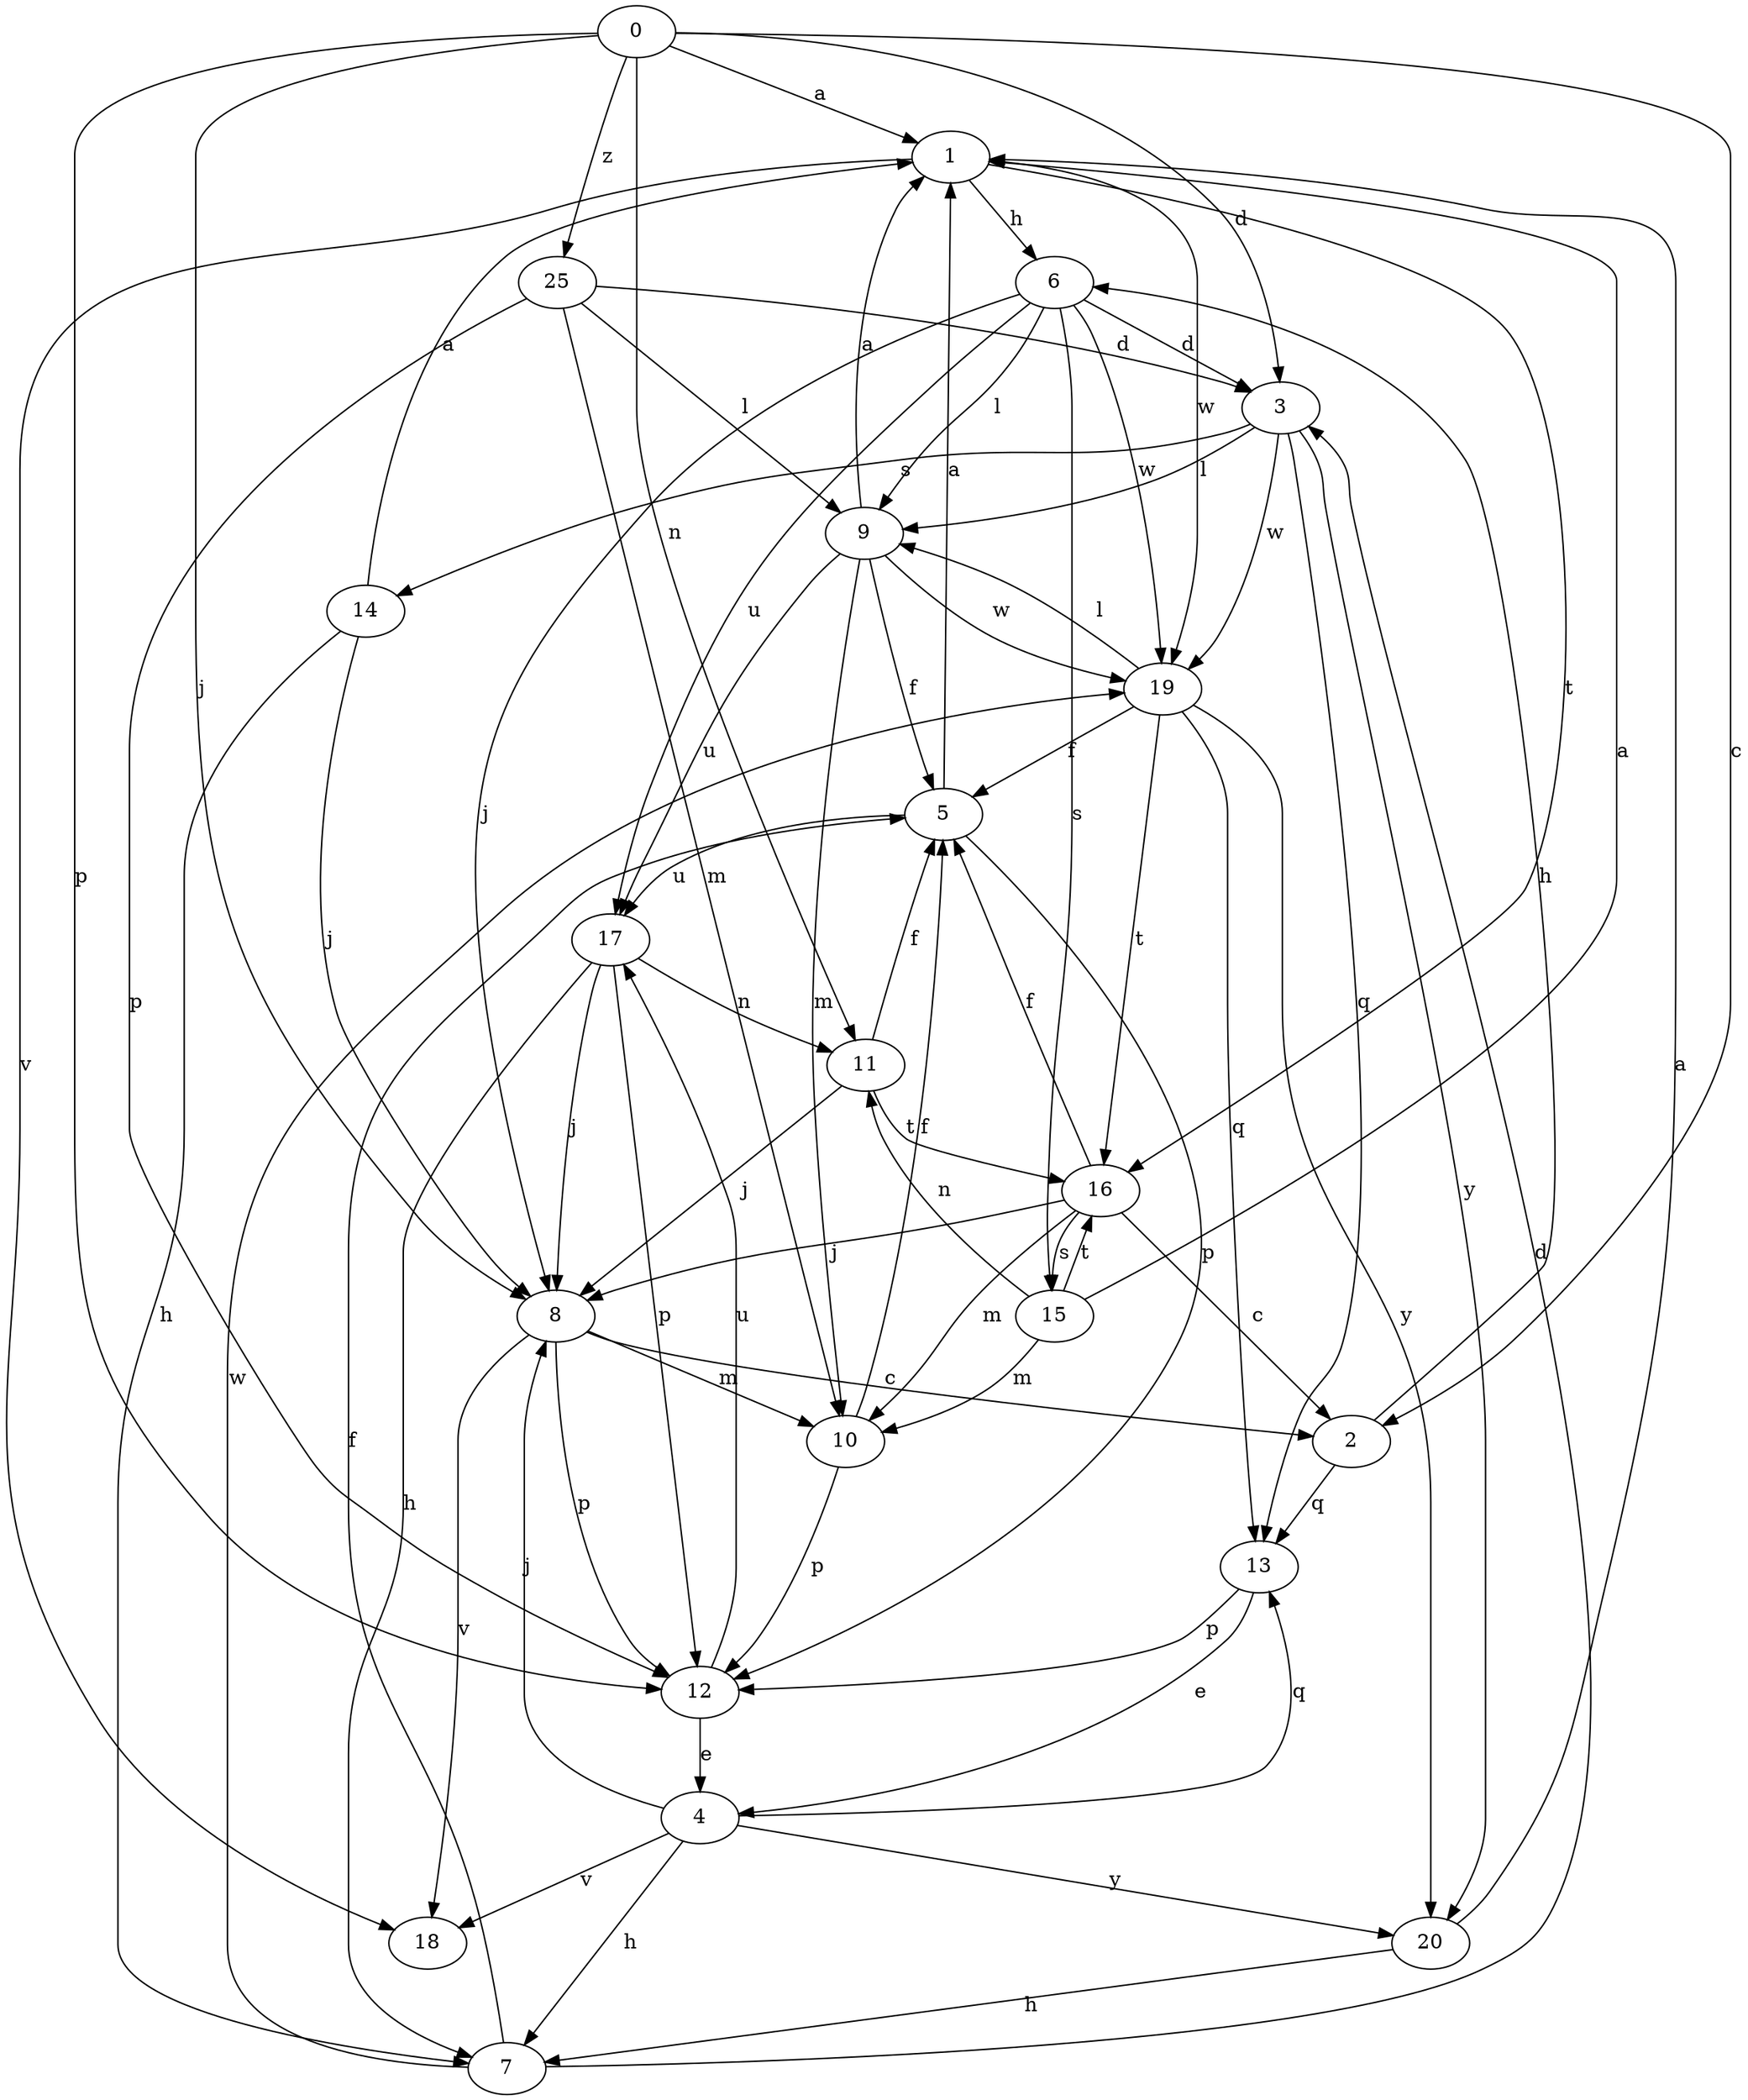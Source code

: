 strict digraph  {
0;
1;
2;
3;
4;
5;
6;
7;
8;
9;
10;
11;
12;
13;
14;
15;
16;
17;
18;
19;
20;
25;
0 -> 1  [label=a];
0 -> 2  [label=c];
0 -> 3  [label=d];
0 -> 8  [label=j];
0 -> 11  [label=n];
0 -> 12  [label=p];
0 -> 25  [label=z];
1 -> 6  [label=h];
1 -> 16  [label=t];
1 -> 18  [label=v];
1 -> 19  [label=w];
2 -> 6  [label=h];
2 -> 13  [label=q];
3 -> 9  [label=l];
3 -> 13  [label=q];
3 -> 14  [label=s];
3 -> 19  [label=w];
3 -> 20  [label=y];
4 -> 7  [label=h];
4 -> 8  [label=j];
4 -> 13  [label=q];
4 -> 18  [label=v];
4 -> 20  [label=y];
5 -> 1  [label=a];
5 -> 12  [label=p];
5 -> 17  [label=u];
6 -> 3  [label=d];
6 -> 8  [label=j];
6 -> 9  [label=l];
6 -> 15  [label=s];
6 -> 17  [label=u];
6 -> 19  [label=w];
7 -> 3  [label=d];
7 -> 5  [label=f];
7 -> 19  [label=w];
8 -> 2  [label=c];
8 -> 10  [label=m];
8 -> 12  [label=p];
8 -> 18  [label=v];
9 -> 1  [label=a];
9 -> 5  [label=f];
9 -> 10  [label=m];
9 -> 17  [label=u];
9 -> 19  [label=w];
10 -> 5  [label=f];
10 -> 12  [label=p];
11 -> 5  [label=f];
11 -> 8  [label=j];
11 -> 16  [label=t];
12 -> 4  [label=e];
12 -> 17  [label=u];
13 -> 4  [label=e];
13 -> 12  [label=p];
14 -> 1  [label=a];
14 -> 7  [label=h];
14 -> 8  [label=j];
15 -> 1  [label=a];
15 -> 10  [label=m];
15 -> 11  [label=n];
15 -> 16  [label=t];
16 -> 2  [label=c];
16 -> 5  [label=f];
16 -> 8  [label=j];
16 -> 10  [label=m];
16 -> 15  [label=s];
17 -> 7  [label=h];
17 -> 8  [label=j];
17 -> 11  [label=n];
17 -> 12  [label=p];
19 -> 5  [label=f];
19 -> 9  [label=l];
19 -> 13  [label=q];
19 -> 16  [label=t];
19 -> 20  [label=y];
20 -> 1  [label=a];
20 -> 7  [label=h];
25 -> 3  [label=d];
25 -> 9  [label=l];
25 -> 10  [label=m];
25 -> 12  [label=p];
}
